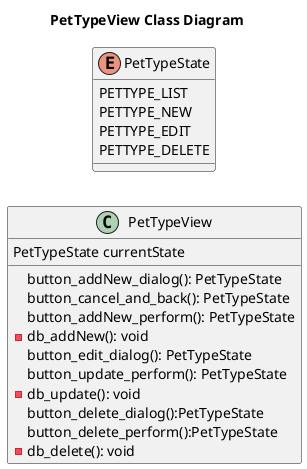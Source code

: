 @startuml
'https://plantuml.com/class-diagram

title PetTypeView Class Diagram

left to right direction
'top to bottom direction

class PetTypeView {
    PetTypeState currentState
    button_addNew_dialog(): PetTypeState
    button_cancel_and_back(): PetTypeState
    button_addNew_perform(): PetTypeState
    - db_addNew(): void
    button_edit_dialog(): PetTypeState
    button_update_perform(): PetTypeState
    - db_update(): void
    button_delete_dialog():PetTypeState
    button_delete_perform():PetTypeState
    - db_delete(): void
}

enum PetTypeState {
    PETTYPE_LIST
    PETTYPE_NEW
    PETTYPE_EDIT
    PETTYPE_DELETE
}

@enduml